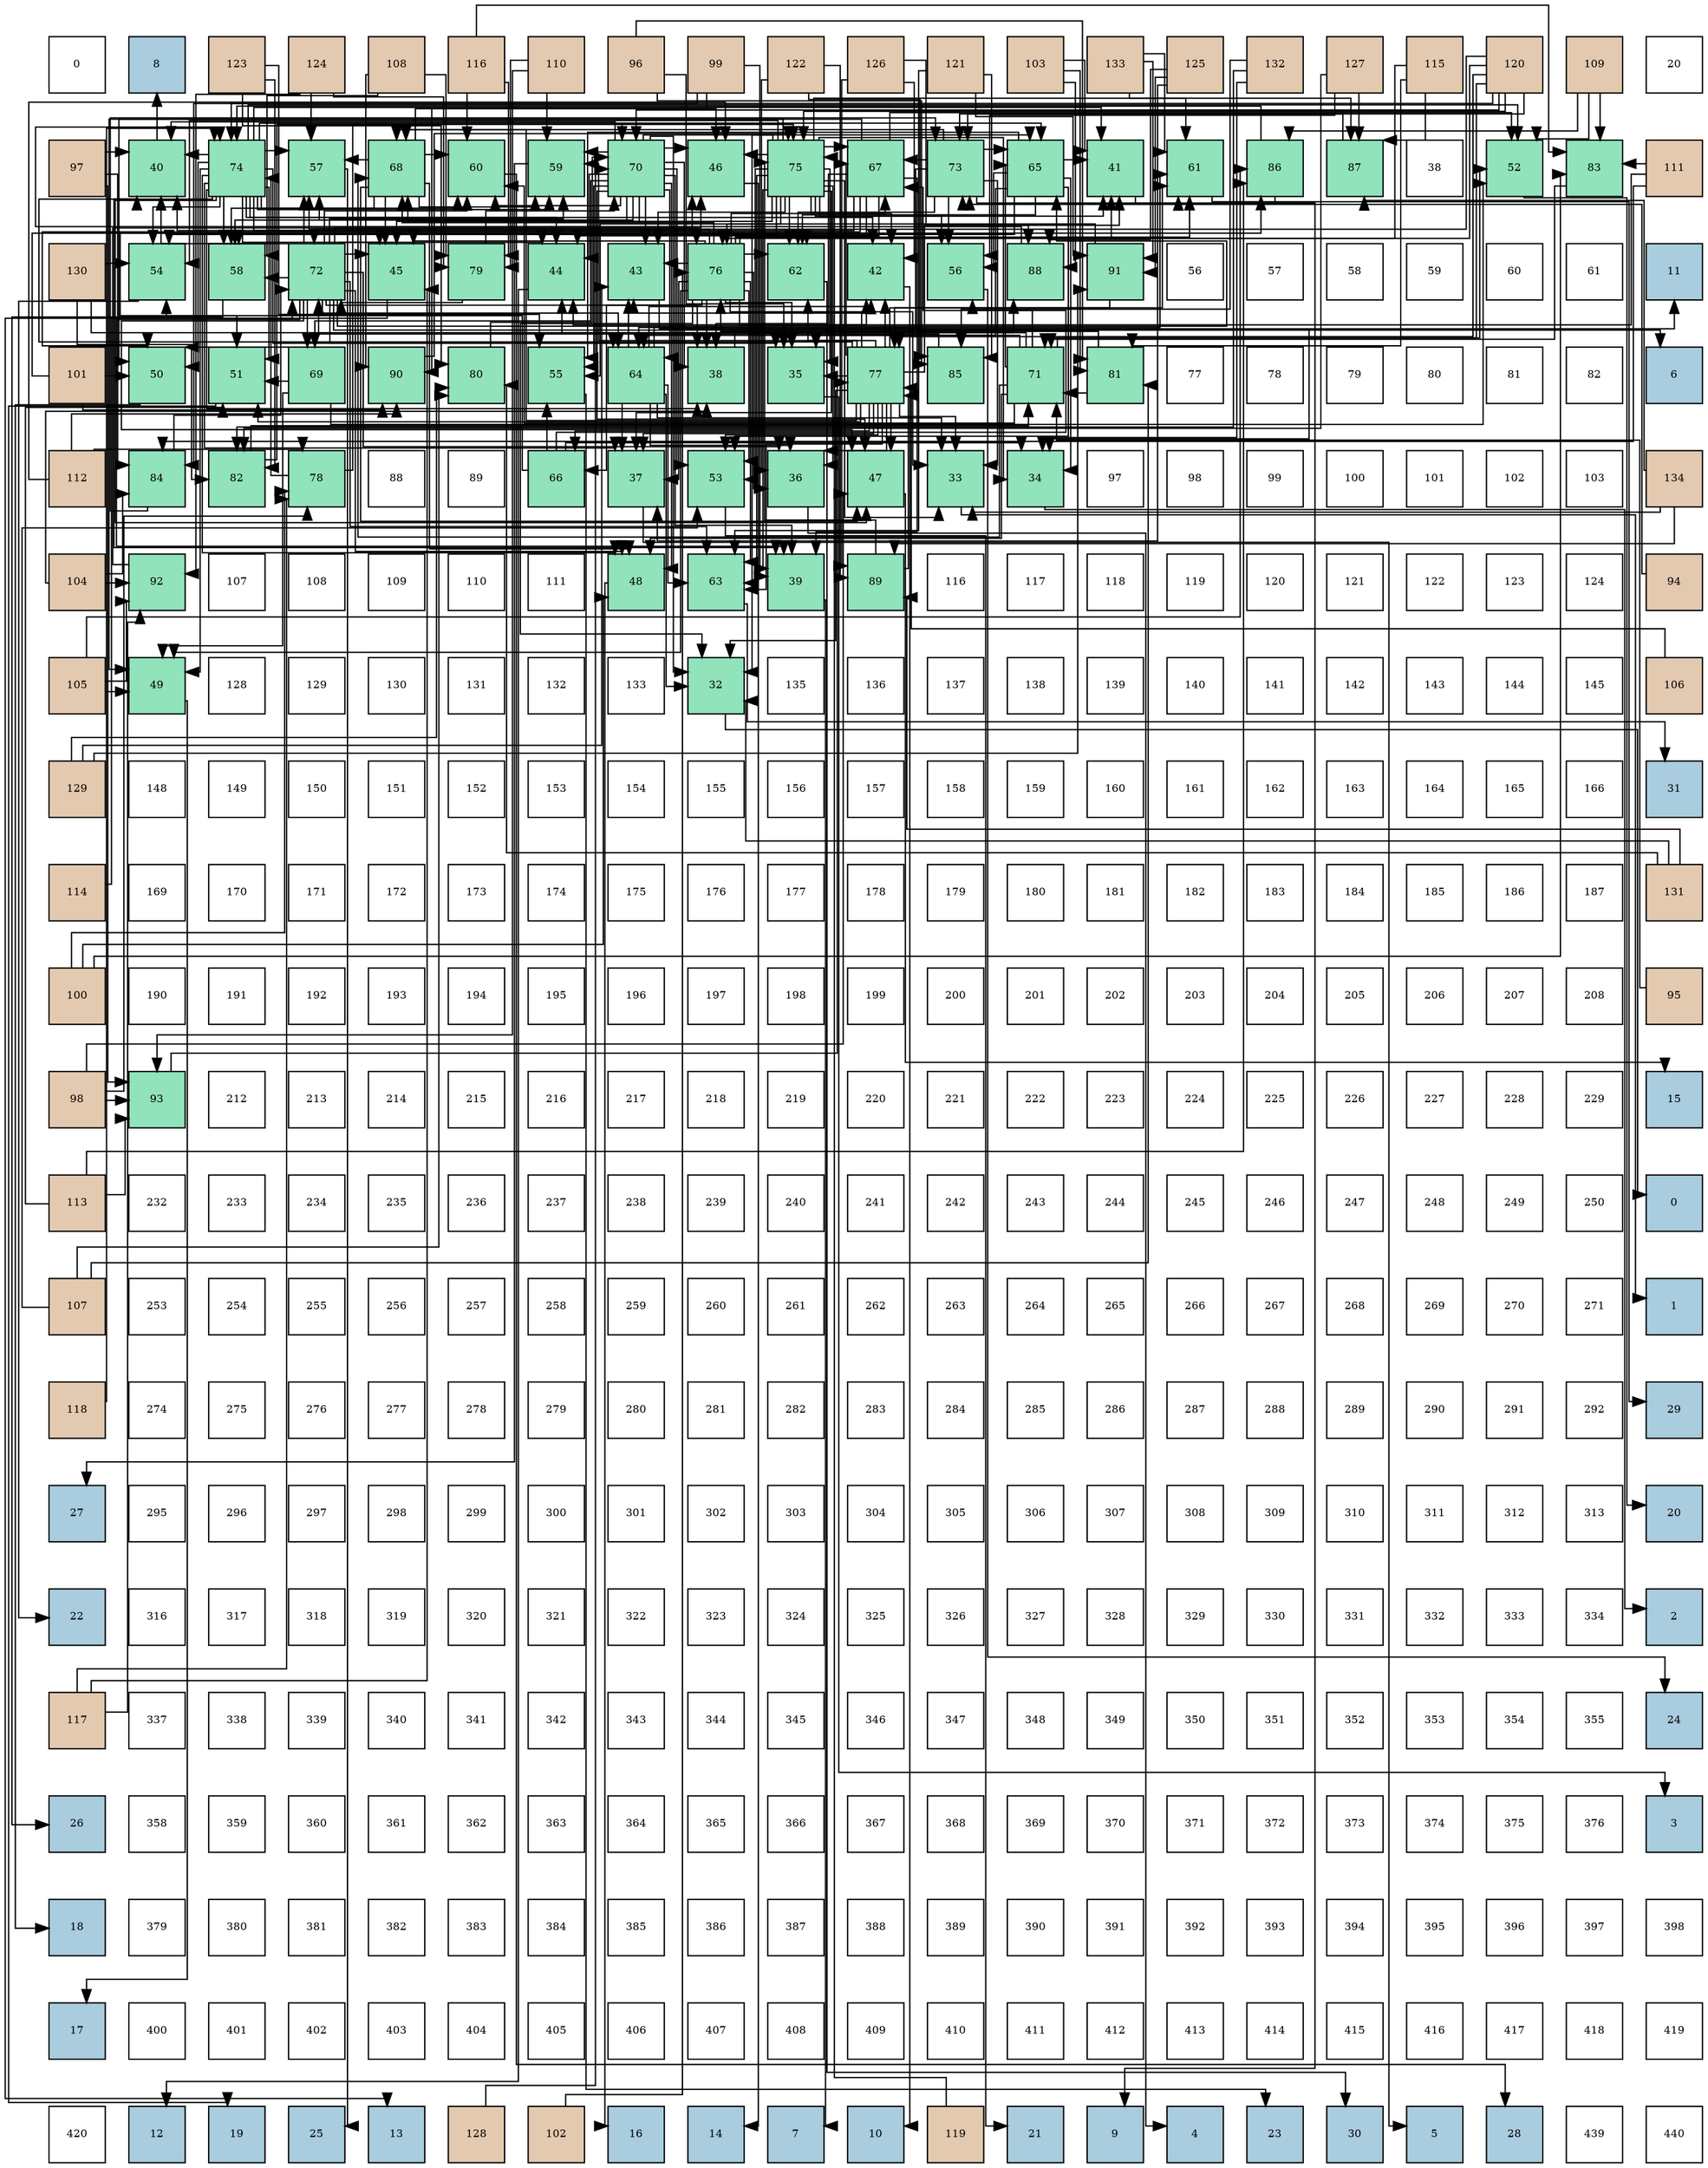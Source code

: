 digraph layout{
 rankdir=TB;
 splines=ortho;
 node [style=filled shape=square fixedsize=true width=0.6];
0[label="0", fontsize=8, fillcolor="#ffffff"];
1[label="8", fontsize=8, fillcolor="#a9ccde"];
2[label="123", fontsize=8, fillcolor="#e3c9af"];
3[label="124", fontsize=8, fillcolor="#e3c9af"];
4[label="108", fontsize=8, fillcolor="#e3c9af"];
5[label="116", fontsize=8, fillcolor="#e3c9af"];
6[label="110", fontsize=8, fillcolor="#e3c9af"];
7[label="96", fontsize=8, fillcolor="#e3c9af"];
8[label="99", fontsize=8, fillcolor="#e3c9af"];
9[label="122", fontsize=8, fillcolor="#e3c9af"];
10[label="126", fontsize=8, fillcolor="#e3c9af"];
11[label="121", fontsize=8, fillcolor="#e3c9af"];
12[label="103", fontsize=8, fillcolor="#e3c9af"];
13[label="133", fontsize=8, fillcolor="#e3c9af"];
14[label="125", fontsize=8, fillcolor="#e3c9af"];
15[label="132", fontsize=8, fillcolor="#e3c9af"];
16[label="127", fontsize=8, fillcolor="#e3c9af"];
17[label="115", fontsize=8, fillcolor="#e3c9af"];
18[label="120", fontsize=8, fillcolor="#e3c9af"];
19[label="109", fontsize=8, fillcolor="#e3c9af"];
20[label="20", fontsize=8, fillcolor="#ffffff"];
21[label="97", fontsize=8, fillcolor="#e3c9af"];
22[label="40", fontsize=8, fillcolor="#91e3bb"];
23[label="74", fontsize=8, fillcolor="#91e3bb"];
24[label="57", fontsize=8, fillcolor="#91e3bb"];
25[label="68", fontsize=8, fillcolor="#91e3bb"];
26[label="60", fontsize=8, fillcolor="#91e3bb"];
27[label="59", fontsize=8, fillcolor="#91e3bb"];
28[label="70", fontsize=8, fillcolor="#91e3bb"];
29[label="46", fontsize=8, fillcolor="#91e3bb"];
30[label="75", fontsize=8, fillcolor="#91e3bb"];
31[label="67", fontsize=8, fillcolor="#91e3bb"];
32[label="73", fontsize=8, fillcolor="#91e3bb"];
33[label="65", fontsize=8, fillcolor="#91e3bb"];
34[label="41", fontsize=8, fillcolor="#91e3bb"];
35[label="61", fontsize=8, fillcolor="#91e3bb"];
36[label="86", fontsize=8, fillcolor="#91e3bb"];
37[label="87", fontsize=8, fillcolor="#91e3bb"];
38[label="38", fontsize=8, fillcolor="#ffffff"];
39[label="52", fontsize=8, fillcolor="#91e3bb"];
40[label="83", fontsize=8, fillcolor="#91e3bb"];
41[label="111", fontsize=8, fillcolor="#e3c9af"];
42[label="130", fontsize=8, fillcolor="#e3c9af"];
43[label="54", fontsize=8, fillcolor="#91e3bb"];
44[label="58", fontsize=8, fillcolor="#91e3bb"];
45[label="72", fontsize=8, fillcolor="#91e3bb"];
46[label="45", fontsize=8, fillcolor="#91e3bb"];
47[label="79", fontsize=8, fillcolor="#91e3bb"];
48[label="44", fontsize=8, fillcolor="#91e3bb"];
49[label="43", fontsize=8, fillcolor="#91e3bb"];
50[label="76", fontsize=8, fillcolor="#91e3bb"];
51[label="62", fontsize=8, fillcolor="#91e3bb"];
52[label="42", fontsize=8, fillcolor="#91e3bb"];
53[label="56", fontsize=8, fillcolor="#91e3bb"];
54[label="88", fontsize=8, fillcolor="#91e3bb"];
55[label="91", fontsize=8, fillcolor="#91e3bb"];
56[label="56", fontsize=8, fillcolor="#ffffff"];
57[label="57", fontsize=8, fillcolor="#ffffff"];
58[label="58", fontsize=8, fillcolor="#ffffff"];
59[label="59", fontsize=8, fillcolor="#ffffff"];
60[label="60", fontsize=8, fillcolor="#ffffff"];
61[label="61", fontsize=8, fillcolor="#ffffff"];
62[label="11", fontsize=8, fillcolor="#a9ccde"];
63[label="101", fontsize=8, fillcolor="#e3c9af"];
64[label="50", fontsize=8, fillcolor="#91e3bb"];
65[label="51", fontsize=8, fillcolor="#91e3bb"];
66[label="69", fontsize=8, fillcolor="#91e3bb"];
67[label="90", fontsize=8, fillcolor="#91e3bb"];
68[label="80", fontsize=8, fillcolor="#91e3bb"];
69[label="55", fontsize=8, fillcolor="#91e3bb"];
70[label="64", fontsize=8, fillcolor="#91e3bb"];
71[label="38", fontsize=8, fillcolor="#91e3bb"];
72[label="35", fontsize=8, fillcolor="#91e3bb"];
73[label="77", fontsize=8, fillcolor="#91e3bb"];
74[label="85", fontsize=8, fillcolor="#91e3bb"];
75[label="71", fontsize=8, fillcolor="#91e3bb"];
76[label="81", fontsize=8, fillcolor="#91e3bb"];
77[label="77", fontsize=8, fillcolor="#ffffff"];
78[label="78", fontsize=8, fillcolor="#ffffff"];
79[label="79", fontsize=8, fillcolor="#ffffff"];
80[label="80", fontsize=8, fillcolor="#ffffff"];
81[label="81", fontsize=8, fillcolor="#ffffff"];
82[label="82", fontsize=8, fillcolor="#ffffff"];
83[label="6", fontsize=8, fillcolor="#a9ccde"];
84[label="112", fontsize=8, fillcolor="#e3c9af"];
85[label="84", fontsize=8, fillcolor="#91e3bb"];
86[label="82", fontsize=8, fillcolor="#91e3bb"];
87[label="78", fontsize=8, fillcolor="#91e3bb"];
88[label="88", fontsize=8, fillcolor="#ffffff"];
89[label="89", fontsize=8, fillcolor="#ffffff"];
90[label="66", fontsize=8, fillcolor="#91e3bb"];
91[label="37", fontsize=8, fillcolor="#91e3bb"];
92[label="53", fontsize=8, fillcolor="#91e3bb"];
93[label="36", fontsize=8, fillcolor="#91e3bb"];
94[label="47", fontsize=8, fillcolor="#91e3bb"];
95[label="33", fontsize=8, fillcolor="#91e3bb"];
96[label="34", fontsize=8, fillcolor="#91e3bb"];
97[label="97", fontsize=8, fillcolor="#ffffff"];
98[label="98", fontsize=8, fillcolor="#ffffff"];
99[label="99", fontsize=8, fillcolor="#ffffff"];
100[label="100", fontsize=8, fillcolor="#ffffff"];
101[label="101", fontsize=8, fillcolor="#ffffff"];
102[label="102", fontsize=8, fillcolor="#ffffff"];
103[label="103", fontsize=8, fillcolor="#ffffff"];
104[label="134", fontsize=8, fillcolor="#e3c9af"];
105[label="104", fontsize=8, fillcolor="#e3c9af"];
106[label="92", fontsize=8, fillcolor="#91e3bb"];
107[label="107", fontsize=8, fillcolor="#ffffff"];
108[label="108", fontsize=8, fillcolor="#ffffff"];
109[label="109", fontsize=8, fillcolor="#ffffff"];
110[label="110", fontsize=8, fillcolor="#ffffff"];
111[label="111", fontsize=8, fillcolor="#ffffff"];
112[label="48", fontsize=8, fillcolor="#91e3bb"];
113[label="63", fontsize=8, fillcolor="#91e3bb"];
114[label="39", fontsize=8, fillcolor="#91e3bb"];
115[label="89", fontsize=8, fillcolor="#91e3bb"];
116[label="116", fontsize=8, fillcolor="#ffffff"];
117[label="117", fontsize=8, fillcolor="#ffffff"];
118[label="118", fontsize=8, fillcolor="#ffffff"];
119[label="119", fontsize=8, fillcolor="#ffffff"];
120[label="120", fontsize=8, fillcolor="#ffffff"];
121[label="121", fontsize=8, fillcolor="#ffffff"];
122[label="122", fontsize=8, fillcolor="#ffffff"];
123[label="123", fontsize=8, fillcolor="#ffffff"];
124[label="124", fontsize=8, fillcolor="#ffffff"];
125[label="94", fontsize=8, fillcolor="#e3c9af"];
126[label="105", fontsize=8, fillcolor="#e3c9af"];
127[label="49", fontsize=8, fillcolor="#91e3bb"];
128[label="128", fontsize=8, fillcolor="#ffffff"];
129[label="129", fontsize=8, fillcolor="#ffffff"];
130[label="130", fontsize=8, fillcolor="#ffffff"];
131[label="131", fontsize=8, fillcolor="#ffffff"];
132[label="132", fontsize=8, fillcolor="#ffffff"];
133[label="133", fontsize=8, fillcolor="#ffffff"];
134[label="32", fontsize=8, fillcolor="#91e3bb"];
135[label="135", fontsize=8, fillcolor="#ffffff"];
136[label="136", fontsize=8, fillcolor="#ffffff"];
137[label="137", fontsize=8, fillcolor="#ffffff"];
138[label="138", fontsize=8, fillcolor="#ffffff"];
139[label="139", fontsize=8, fillcolor="#ffffff"];
140[label="140", fontsize=8, fillcolor="#ffffff"];
141[label="141", fontsize=8, fillcolor="#ffffff"];
142[label="142", fontsize=8, fillcolor="#ffffff"];
143[label="143", fontsize=8, fillcolor="#ffffff"];
144[label="144", fontsize=8, fillcolor="#ffffff"];
145[label="145", fontsize=8, fillcolor="#ffffff"];
146[label="106", fontsize=8, fillcolor="#e3c9af"];
147[label="129", fontsize=8, fillcolor="#e3c9af"];
148[label="148", fontsize=8, fillcolor="#ffffff"];
149[label="149", fontsize=8, fillcolor="#ffffff"];
150[label="150", fontsize=8, fillcolor="#ffffff"];
151[label="151", fontsize=8, fillcolor="#ffffff"];
152[label="152", fontsize=8, fillcolor="#ffffff"];
153[label="153", fontsize=8, fillcolor="#ffffff"];
154[label="154", fontsize=8, fillcolor="#ffffff"];
155[label="155", fontsize=8, fillcolor="#ffffff"];
156[label="156", fontsize=8, fillcolor="#ffffff"];
157[label="157", fontsize=8, fillcolor="#ffffff"];
158[label="158", fontsize=8, fillcolor="#ffffff"];
159[label="159", fontsize=8, fillcolor="#ffffff"];
160[label="160", fontsize=8, fillcolor="#ffffff"];
161[label="161", fontsize=8, fillcolor="#ffffff"];
162[label="162", fontsize=8, fillcolor="#ffffff"];
163[label="163", fontsize=8, fillcolor="#ffffff"];
164[label="164", fontsize=8, fillcolor="#ffffff"];
165[label="165", fontsize=8, fillcolor="#ffffff"];
166[label="166", fontsize=8, fillcolor="#ffffff"];
167[label="31", fontsize=8, fillcolor="#a9ccde"];
168[label="114", fontsize=8, fillcolor="#e3c9af"];
169[label="169", fontsize=8, fillcolor="#ffffff"];
170[label="170", fontsize=8, fillcolor="#ffffff"];
171[label="171", fontsize=8, fillcolor="#ffffff"];
172[label="172", fontsize=8, fillcolor="#ffffff"];
173[label="173", fontsize=8, fillcolor="#ffffff"];
174[label="174", fontsize=8, fillcolor="#ffffff"];
175[label="175", fontsize=8, fillcolor="#ffffff"];
176[label="176", fontsize=8, fillcolor="#ffffff"];
177[label="177", fontsize=8, fillcolor="#ffffff"];
178[label="178", fontsize=8, fillcolor="#ffffff"];
179[label="179", fontsize=8, fillcolor="#ffffff"];
180[label="180", fontsize=8, fillcolor="#ffffff"];
181[label="181", fontsize=8, fillcolor="#ffffff"];
182[label="182", fontsize=8, fillcolor="#ffffff"];
183[label="183", fontsize=8, fillcolor="#ffffff"];
184[label="184", fontsize=8, fillcolor="#ffffff"];
185[label="185", fontsize=8, fillcolor="#ffffff"];
186[label="186", fontsize=8, fillcolor="#ffffff"];
187[label="187", fontsize=8, fillcolor="#ffffff"];
188[label="131", fontsize=8, fillcolor="#e3c9af"];
189[label="100", fontsize=8, fillcolor="#e3c9af"];
190[label="190", fontsize=8, fillcolor="#ffffff"];
191[label="191", fontsize=8, fillcolor="#ffffff"];
192[label="192", fontsize=8, fillcolor="#ffffff"];
193[label="193", fontsize=8, fillcolor="#ffffff"];
194[label="194", fontsize=8, fillcolor="#ffffff"];
195[label="195", fontsize=8, fillcolor="#ffffff"];
196[label="196", fontsize=8, fillcolor="#ffffff"];
197[label="197", fontsize=8, fillcolor="#ffffff"];
198[label="198", fontsize=8, fillcolor="#ffffff"];
199[label="199", fontsize=8, fillcolor="#ffffff"];
200[label="200", fontsize=8, fillcolor="#ffffff"];
201[label="201", fontsize=8, fillcolor="#ffffff"];
202[label="202", fontsize=8, fillcolor="#ffffff"];
203[label="203", fontsize=8, fillcolor="#ffffff"];
204[label="204", fontsize=8, fillcolor="#ffffff"];
205[label="205", fontsize=8, fillcolor="#ffffff"];
206[label="206", fontsize=8, fillcolor="#ffffff"];
207[label="207", fontsize=8, fillcolor="#ffffff"];
208[label="208", fontsize=8, fillcolor="#ffffff"];
209[label="95", fontsize=8, fillcolor="#e3c9af"];
210[label="98", fontsize=8, fillcolor="#e3c9af"];
211[label="93", fontsize=8, fillcolor="#91e3bb"];
212[label="212", fontsize=8, fillcolor="#ffffff"];
213[label="213", fontsize=8, fillcolor="#ffffff"];
214[label="214", fontsize=8, fillcolor="#ffffff"];
215[label="215", fontsize=8, fillcolor="#ffffff"];
216[label="216", fontsize=8, fillcolor="#ffffff"];
217[label="217", fontsize=8, fillcolor="#ffffff"];
218[label="218", fontsize=8, fillcolor="#ffffff"];
219[label="219", fontsize=8, fillcolor="#ffffff"];
220[label="220", fontsize=8, fillcolor="#ffffff"];
221[label="221", fontsize=8, fillcolor="#ffffff"];
222[label="222", fontsize=8, fillcolor="#ffffff"];
223[label="223", fontsize=8, fillcolor="#ffffff"];
224[label="224", fontsize=8, fillcolor="#ffffff"];
225[label="225", fontsize=8, fillcolor="#ffffff"];
226[label="226", fontsize=8, fillcolor="#ffffff"];
227[label="227", fontsize=8, fillcolor="#ffffff"];
228[label="228", fontsize=8, fillcolor="#ffffff"];
229[label="229", fontsize=8, fillcolor="#ffffff"];
230[label="15", fontsize=8, fillcolor="#a9ccde"];
231[label="113", fontsize=8, fillcolor="#e3c9af"];
232[label="232", fontsize=8, fillcolor="#ffffff"];
233[label="233", fontsize=8, fillcolor="#ffffff"];
234[label="234", fontsize=8, fillcolor="#ffffff"];
235[label="235", fontsize=8, fillcolor="#ffffff"];
236[label="236", fontsize=8, fillcolor="#ffffff"];
237[label="237", fontsize=8, fillcolor="#ffffff"];
238[label="238", fontsize=8, fillcolor="#ffffff"];
239[label="239", fontsize=8, fillcolor="#ffffff"];
240[label="240", fontsize=8, fillcolor="#ffffff"];
241[label="241", fontsize=8, fillcolor="#ffffff"];
242[label="242", fontsize=8, fillcolor="#ffffff"];
243[label="243", fontsize=8, fillcolor="#ffffff"];
244[label="244", fontsize=8, fillcolor="#ffffff"];
245[label="245", fontsize=8, fillcolor="#ffffff"];
246[label="246", fontsize=8, fillcolor="#ffffff"];
247[label="247", fontsize=8, fillcolor="#ffffff"];
248[label="248", fontsize=8, fillcolor="#ffffff"];
249[label="249", fontsize=8, fillcolor="#ffffff"];
250[label="250", fontsize=8, fillcolor="#ffffff"];
251[label="0", fontsize=8, fillcolor="#a9ccde"];
252[label="107", fontsize=8, fillcolor="#e3c9af"];
253[label="253", fontsize=8, fillcolor="#ffffff"];
254[label="254", fontsize=8, fillcolor="#ffffff"];
255[label="255", fontsize=8, fillcolor="#ffffff"];
256[label="256", fontsize=8, fillcolor="#ffffff"];
257[label="257", fontsize=8, fillcolor="#ffffff"];
258[label="258", fontsize=8, fillcolor="#ffffff"];
259[label="259", fontsize=8, fillcolor="#ffffff"];
260[label="260", fontsize=8, fillcolor="#ffffff"];
261[label="261", fontsize=8, fillcolor="#ffffff"];
262[label="262", fontsize=8, fillcolor="#ffffff"];
263[label="263", fontsize=8, fillcolor="#ffffff"];
264[label="264", fontsize=8, fillcolor="#ffffff"];
265[label="265", fontsize=8, fillcolor="#ffffff"];
266[label="266", fontsize=8, fillcolor="#ffffff"];
267[label="267", fontsize=8, fillcolor="#ffffff"];
268[label="268", fontsize=8, fillcolor="#ffffff"];
269[label="269", fontsize=8, fillcolor="#ffffff"];
270[label="270", fontsize=8, fillcolor="#ffffff"];
271[label="271", fontsize=8, fillcolor="#ffffff"];
272[label="1", fontsize=8, fillcolor="#a9ccde"];
273[label="118", fontsize=8, fillcolor="#e3c9af"];
274[label="274", fontsize=8, fillcolor="#ffffff"];
275[label="275", fontsize=8, fillcolor="#ffffff"];
276[label="276", fontsize=8, fillcolor="#ffffff"];
277[label="277", fontsize=8, fillcolor="#ffffff"];
278[label="278", fontsize=8, fillcolor="#ffffff"];
279[label="279", fontsize=8, fillcolor="#ffffff"];
280[label="280", fontsize=8, fillcolor="#ffffff"];
281[label="281", fontsize=8, fillcolor="#ffffff"];
282[label="282", fontsize=8, fillcolor="#ffffff"];
283[label="283", fontsize=8, fillcolor="#ffffff"];
284[label="284", fontsize=8, fillcolor="#ffffff"];
285[label="285", fontsize=8, fillcolor="#ffffff"];
286[label="286", fontsize=8, fillcolor="#ffffff"];
287[label="287", fontsize=8, fillcolor="#ffffff"];
288[label="288", fontsize=8, fillcolor="#ffffff"];
289[label="289", fontsize=8, fillcolor="#ffffff"];
290[label="290", fontsize=8, fillcolor="#ffffff"];
291[label="291", fontsize=8, fillcolor="#ffffff"];
292[label="292", fontsize=8, fillcolor="#ffffff"];
293[label="29", fontsize=8, fillcolor="#a9ccde"];
294[label="27", fontsize=8, fillcolor="#a9ccde"];
295[label="295", fontsize=8, fillcolor="#ffffff"];
296[label="296", fontsize=8, fillcolor="#ffffff"];
297[label="297", fontsize=8, fillcolor="#ffffff"];
298[label="298", fontsize=8, fillcolor="#ffffff"];
299[label="299", fontsize=8, fillcolor="#ffffff"];
300[label="300", fontsize=8, fillcolor="#ffffff"];
301[label="301", fontsize=8, fillcolor="#ffffff"];
302[label="302", fontsize=8, fillcolor="#ffffff"];
303[label="303", fontsize=8, fillcolor="#ffffff"];
304[label="304", fontsize=8, fillcolor="#ffffff"];
305[label="305", fontsize=8, fillcolor="#ffffff"];
306[label="306", fontsize=8, fillcolor="#ffffff"];
307[label="307", fontsize=8, fillcolor="#ffffff"];
308[label="308", fontsize=8, fillcolor="#ffffff"];
309[label="309", fontsize=8, fillcolor="#ffffff"];
310[label="310", fontsize=8, fillcolor="#ffffff"];
311[label="311", fontsize=8, fillcolor="#ffffff"];
312[label="312", fontsize=8, fillcolor="#ffffff"];
313[label="313", fontsize=8, fillcolor="#ffffff"];
314[label="20", fontsize=8, fillcolor="#a9ccde"];
315[label="22", fontsize=8, fillcolor="#a9ccde"];
316[label="316", fontsize=8, fillcolor="#ffffff"];
317[label="317", fontsize=8, fillcolor="#ffffff"];
318[label="318", fontsize=8, fillcolor="#ffffff"];
319[label="319", fontsize=8, fillcolor="#ffffff"];
320[label="320", fontsize=8, fillcolor="#ffffff"];
321[label="321", fontsize=8, fillcolor="#ffffff"];
322[label="322", fontsize=8, fillcolor="#ffffff"];
323[label="323", fontsize=8, fillcolor="#ffffff"];
324[label="324", fontsize=8, fillcolor="#ffffff"];
325[label="325", fontsize=8, fillcolor="#ffffff"];
326[label="326", fontsize=8, fillcolor="#ffffff"];
327[label="327", fontsize=8, fillcolor="#ffffff"];
328[label="328", fontsize=8, fillcolor="#ffffff"];
329[label="329", fontsize=8, fillcolor="#ffffff"];
330[label="330", fontsize=8, fillcolor="#ffffff"];
331[label="331", fontsize=8, fillcolor="#ffffff"];
332[label="332", fontsize=8, fillcolor="#ffffff"];
333[label="333", fontsize=8, fillcolor="#ffffff"];
334[label="334", fontsize=8, fillcolor="#ffffff"];
335[label="2", fontsize=8, fillcolor="#a9ccde"];
336[label="117", fontsize=8, fillcolor="#e3c9af"];
337[label="337", fontsize=8, fillcolor="#ffffff"];
338[label="338", fontsize=8, fillcolor="#ffffff"];
339[label="339", fontsize=8, fillcolor="#ffffff"];
340[label="340", fontsize=8, fillcolor="#ffffff"];
341[label="341", fontsize=8, fillcolor="#ffffff"];
342[label="342", fontsize=8, fillcolor="#ffffff"];
343[label="343", fontsize=8, fillcolor="#ffffff"];
344[label="344", fontsize=8, fillcolor="#ffffff"];
345[label="345", fontsize=8, fillcolor="#ffffff"];
346[label="346", fontsize=8, fillcolor="#ffffff"];
347[label="347", fontsize=8, fillcolor="#ffffff"];
348[label="348", fontsize=8, fillcolor="#ffffff"];
349[label="349", fontsize=8, fillcolor="#ffffff"];
350[label="350", fontsize=8, fillcolor="#ffffff"];
351[label="351", fontsize=8, fillcolor="#ffffff"];
352[label="352", fontsize=8, fillcolor="#ffffff"];
353[label="353", fontsize=8, fillcolor="#ffffff"];
354[label="354", fontsize=8, fillcolor="#ffffff"];
355[label="355", fontsize=8, fillcolor="#ffffff"];
356[label="24", fontsize=8, fillcolor="#a9ccde"];
357[label="26", fontsize=8, fillcolor="#a9ccde"];
358[label="358", fontsize=8, fillcolor="#ffffff"];
359[label="359", fontsize=8, fillcolor="#ffffff"];
360[label="360", fontsize=8, fillcolor="#ffffff"];
361[label="361", fontsize=8, fillcolor="#ffffff"];
362[label="362", fontsize=8, fillcolor="#ffffff"];
363[label="363", fontsize=8, fillcolor="#ffffff"];
364[label="364", fontsize=8, fillcolor="#ffffff"];
365[label="365", fontsize=8, fillcolor="#ffffff"];
366[label="366", fontsize=8, fillcolor="#ffffff"];
367[label="367", fontsize=8, fillcolor="#ffffff"];
368[label="368", fontsize=8, fillcolor="#ffffff"];
369[label="369", fontsize=8, fillcolor="#ffffff"];
370[label="370", fontsize=8, fillcolor="#ffffff"];
371[label="371", fontsize=8, fillcolor="#ffffff"];
372[label="372", fontsize=8, fillcolor="#ffffff"];
373[label="373", fontsize=8, fillcolor="#ffffff"];
374[label="374", fontsize=8, fillcolor="#ffffff"];
375[label="375", fontsize=8, fillcolor="#ffffff"];
376[label="376", fontsize=8, fillcolor="#ffffff"];
377[label="3", fontsize=8, fillcolor="#a9ccde"];
378[label="18", fontsize=8, fillcolor="#a9ccde"];
379[label="379", fontsize=8, fillcolor="#ffffff"];
380[label="380", fontsize=8, fillcolor="#ffffff"];
381[label="381", fontsize=8, fillcolor="#ffffff"];
382[label="382", fontsize=8, fillcolor="#ffffff"];
383[label="383", fontsize=8, fillcolor="#ffffff"];
384[label="384", fontsize=8, fillcolor="#ffffff"];
385[label="385", fontsize=8, fillcolor="#ffffff"];
386[label="386", fontsize=8, fillcolor="#ffffff"];
387[label="387", fontsize=8, fillcolor="#ffffff"];
388[label="388", fontsize=8, fillcolor="#ffffff"];
389[label="389", fontsize=8, fillcolor="#ffffff"];
390[label="390", fontsize=8, fillcolor="#ffffff"];
391[label="391", fontsize=8, fillcolor="#ffffff"];
392[label="392", fontsize=8, fillcolor="#ffffff"];
393[label="393", fontsize=8, fillcolor="#ffffff"];
394[label="394", fontsize=8, fillcolor="#ffffff"];
395[label="395", fontsize=8, fillcolor="#ffffff"];
396[label="396", fontsize=8, fillcolor="#ffffff"];
397[label="397", fontsize=8, fillcolor="#ffffff"];
398[label="398", fontsize=8, fillcolor="#ffffff"];
399[label="17", fontsize=8, fillcolor="#a9ccde"];
400[label="400", fontsize=8, fillcolor="#ffffff"];
401[label="401", fontsize=8, fillcolor="#ffffff"];
402[label="402", fontsize=8, fillcolor="#ffffff"];
403[label="403", fontsize=8, fillcolor="#ffffff"];
404[label="404", fontsize=8, fillcolor="#ffffff"];
405[label="405", fontsize=8, fillcolor="#ffffff"];
406[label="406", fontsize=8, fillcolor="#ffffff"];
407[label="407", fontsize=8, fillcolor="#ffffff"];
408[label="408", fontsize=8, fillcolor="#ffffff"];
409[label="409", fontsize=8, fillcolor="#ffffff"];
410[label="410", fontsize=8, fillcolor="#ffffff"];
411[label="411", fontsize=8, fillcolor="#ffffff"];
412[label="412", fontsize=8, fillcolor="#ffffff"];
413[label="413", fontsize=8, fillcolor="#ffffff"];
414[label="414", fontsize=8, fillcolor="#ffffff"];
415[label="415", fontsize=8, fillcolor="#ffffff"];
416[label="416", fontsize=8, fillcolor="#ffffff"];
417[label="417", fontsize=8, fillcolor="#ffffff"];
418[label="418", fontsize=8, fillcolor="#ffffff"];
419[label="419", fontsize=8, fillcolor="#ffffff"];
420[label="420", fontsize=8, fillcolor="#ffffff"];
421[label="12", fontsize=8, fillcolor="#a9ccde"];
422[label="19", fontsize=8, fillcolor="#a9ccde"];
423[label="25", fontsize=8, fillcolor="#a9ccde"];
424[label="13", fontsize=8, fillcolor="#a9ccde"];
425[label="128", fontsize=8, fillcolor="#e3c9af"];
426[label="102", fontsize=8, fillcolor="#e3c9af"];
427[label="16", fontsize=8, fillcolor="#a9ccde"];
428[label="14", fontsize=8, fillcolor="#a9ccde"];
429[label="7", fontsize=8, fillcolor="#a9ccde"];
430[label="10", fontsize=8, fillcolor="#a9ccde"];
431[label="119", fontsize=8, fillcolor="#e3c9af"];
432[label="21", fontsize=8, fillcolor="#a9ccde"];
433[label="9", fontsize=8, fillcolor="#a9ccde"];
434[label="4", fontsize=8, fillcolor="#a9ccde"];
435[label="23", fontsize=8, fillcolor="#a9ccde"];
436[label="30", fontsize=8, fillcolor="#a9ccde"];
437[label="5", fontsize=8, fillcolor="#a9ccde"];
438[label="28", fontsize=8, fillcolor="#a9ccde"];
439[label="439", fontsize=8, fillcolor="#ffffff"];
440[label="440", fontsize=8, fillcolor="#ffffff"];
edge [constraint=false, style=vis];134 -> 251;
95 -> 272;
96 -> 335;
72 -> 377;
93 -> 434;
91 -> 437;
71 -> 83;
114 -> 429;
22 -> 1;
34 -> 433;
52 -> 430;
49 -> 62;
48 -> 421;
46 -> 424;
29 -> 428;
94 -> 230;
112 -> 427;
127 -> 399;
64 -> 378;
65 -> 422;
39 -> 314;
92 -> 432;
43 -> 315;
69 -> 435;
53 -> 356;
24 -> 423;
44 -> 357;
27 -> 294;
26 -> 438;
35 -> 293;
51 -> 436;
113 -> 167;
70 -> 134;
70 -> 95;
70 -> 93;
70 -> 91;
70 -> 52;
70 -> 49;
70 -> 35;
70 -> 113;
33 -> 96;
33 -> 72;
33 -> 34;
33 -> 92;
33 -> 43;
33 -> 69;
33 -> 53;
33 -> 51;
90 -> 96;
90 -> 43;
90 -> 69;
90 -> 53;
31 -> 71;
31 -> 114;
31 -> 22;
31 -> 48;
31 -> 127;
31 -> 64;
31 -> 65;
31 -> 39;
25 -> 46;
25 -> 29;
25 -> 94;
25 -> 112;
25 -> 24;
25 -> 44;
25 -> 27;
25 -> 26;
66 -> 127;
66 -> 64;
66 -> 65;
66 -> 39;
28 -> 134;
28 -> 71;
28 -> 114;
28 -> 22;
28 -> 49;
28 -> 48;
28 -> 46;
28 -> 29;
28 -> 94;
28 -> 112;
28 -> 92;
28 -> 69;
28 -> 24;
28 -> 44;
28 -> 27;
28 -> 26;
28 -> 70;
28 -> 33;
28 -> 66;
75 -> 48;
75 -> 112;
75 -> 39;
75 -> 26;
75 -> 70;
75 -> 33;
75 -> 31;
75 -> 25;
45 -> 96;
45 -> 72;
45 -> 93;
45 -> 71;
45 -> 114;
45 -> 22;
45 -> 48;
45 -> 46;
45 -> 29;
45 -> 94;
45 -> 112;
45 -> 24;
45 -> 44;
45 -> 27;
45 -> 26;
45 -> 113;
45 -> 70;
45 -> 33;
45 -> 66;
32 -> 95;
32 -> 53;
32 -> 35;
32 -> 51;
32 -> 70;
32 -> 33;
32 -> 31;
32 -> 25;
23 -> 91;
23 -> 71;
23 -> 114;
23 -> 22;
23 -> 34;
23 -> 52;
23 -> 48;
23 -> 46;
23 -> 29;
23 -> 94;
23 -> 112;
23 -> 127;
23 -> 64;
23 -> 65;
23 -> 39;
23 -> 43;
23 -> 24;
23 -> 44;
23 -> 27;
23 -> 26;
23 -> 70;
23 -> 33;
30 -> 134;
30 -> 95;
30 -> 96;
30 -> 72;
30 -> 93;
30 -> 91;
30 -> 114;
30 -> 34;
30 -> 52;
30 -> 49;
30 -> 29;
30 -> 64;
30 -> 92;
30 -> 43;
30 -> 69;
30 -> 53;
30 -> 44;
30 -> 35;
30 -> 51;
30 -> 113;
30 -> 31;
30 -> 25;
50 -> 134;
50 -> 95;
50 -> 72;
50 -> 93;
50 -> 91;
50 -> 71;
50 -> 34;
50 -> 52;
50 -> 49;
50 -> 46;
50 -> 127;
50 -> 92;
50 -> 24;
50 -> 35;
50 -> 51;
50 -> 113;
50 -> 90;
50 -> 31;
50 -> 25;
73 -> 134;
73 -> 95;
73 -> 72;
73 -> 93;
73 -> 91;
73 -> 22;
73 -> 34;
73 -> 52;
73 -> 49;
73 -> 94;
73 -> 65;
73 -> 92;
73 -> 27;
73 -> 35;
73 -> 51;
73 -> 113;
73 -> 90;
73 -> 31;
73 -> 25;
87 -> 28;
87 -> 23;
47 -> 28;
47 -> 45;
68 -> 28;
76 -> 75;
76 -> 50;
86 -> 75;
86 -> 30;
40 -> 75;
85 -> 45;
85 -> 32;
74 -> 45;
36 -> 32;
36 -> 23;
37 -> 32;
54 -> 23;
115 -> 30;
115 -> 73;
67 -> 30;
55 -> 50;
55 -> 73;
106 -> 50;
211 -> 73;
125 -> 32;
209 -> 75;
7 -> 72;
7 -> 76;
7 -> 74;
21 -> 22;
21 -> 85;
21 -> 211;
210 -> 94;
210 -> 87;
210 -> 211;
8 -> 114;
8 -> 85;
8 -> 67;
189 -> 112;
189 -> 87;
189 -> 40;
63 -> 64;
63 -> 36;
63 -> 67;
426 -> 50;
12 -> 34;
12 -> 76;
12 -> 54;
105 -> 71;
105 -> 85;
105 -> 106;
126 -> 127;
126 -> 36;
126 -> 106;
146 -> 73;
252 -> 92;
252 -> 68;
252 -> 76;
4 -> 44;
4 -> 47;
4 -> 67;
19 -> 39;
19 -> 40;
19 -> 36;
6 -> 27;
6 -> 47;
6 -> 211;
41 -> 48;
41 -> 40;
41 -> 85;
84 -> 29;
84 -> 87;
84 -> 67;
231 -> 65;
231 -> 36;
231 -> 211;
168 -> 45;
17 -> 51;
17 -> 76;
17 -> 37;
5 -> 26;
5 -> 47;
5 -> 40;
336 -> 46;
336 -> 87;
336 -> 106;
273 -> 23;
431 -> 30;
18 -> 28;
18 -> 75;
18 -> 45;
18 -> 32;
18 -> 23;
18 -> 30;
18 -> 50;
18 -> 73;
11 -> 113;
11 -> 74;
11 -> 55;
9 -> 93;
9 -> 74;
9 -> 115;
2 -> 69;
2 -> 68;
2 -> 86;
3 -> 24;
3 -> 47;
3 -> 106;
14 -> 91;
14 -> 54;
14 -> 55;
10 -> 52;
10 -> 54;
10 -> 115;
16 -> 53;
16 -> 86;
16 -> 37;
425 -> 28;
147 -> 49;
147 -> 68;
147 -> 55;
42 -> 43;
42 -> 86;
42 -> 54;
188 -> 134;
188 -> 68;
188 -> 115;
15 -> 96;
15 -> 86;
15 -> 74;
13 -> 35;
13 -> 37;
13 -> 55;
104 -> 95;
104 -> 37;
104 -> 115;
edge [constraint=true, style=invis];
0 -> 21 -> 42 -> 63 -> 84 -> 105 -> 126 -> 147 -> 168 -> 189 -> 210 -> 231 -> 252 -> 273 -> 294 -> 315 -> 336 -> 357 -> 378 -> 399 -> 420;
1 -> 22 -> 43 -> 64 -> 85 -> 106 -> 127 -> 148 -> 169 -> 190 -> 211 -> 232 -> 253 -> 274 -> 295 -> 316 -> 337 -> 358 -> 379 -> 400 -> 421;
2 -> 23 -> 44 -> 65 -> 86 -> 107 -> 128 -> 149 -> 170 -> 191 -> 212 -> 233 -> 254 -> 275 -> 296 -> 317 -> 338 -> 359 -> 380 -> 401 -> 422;
3 -> 24 -> 45 -> 66 -> 87 -> 108 -> 129 -> 150 -> 171 -> 192 -> 213 -> 234 -> 255 -> 276 -> 297 -> 318 -> 339 -> 360 -> 381 -> 402 -> 423;
4 -> 25 -> 46 -> 67 -> 88 -> 109 -> 130 -> 151 -> 172 -> 193 -> 214 -> 235 -> 256 -> 277 -> 298 -> 319 -> 340 -> 361 -> 382 -> 403 -> 424;
5 -> 26 -> 47 -> 68 -> 89 -> 110 -> 131 -> 152 -> 173 -> 194 -> 215 -> 236 -> 257 -> 278 -> 299 -> 320 -> 341 -> 362 -> 383 -> 404 -> 425;
6 -> 27 -> 48 -> 69 -> 90 -> 111 -> 132 -> 153 -> 174 -> 195 -> 216 -> 237 -> 258 -> 279 -> 300 -> 321 -> 342 -> 363 -> 384 -> 405 -> 426;
7 -> 28 -> 49 -> 70 -> 91 -> 112 -> 133 -> 154 -> 175 -> 196 -> 217 -> 238 -> 259 -> 280 -> 301 -> 322 -> 343 -> 364 -> 385 -> 406 -> 427;
8 -> 29 -> 50 -> 71 -> 92 -> 113 -> 134 -> 155 -> 176 -> 197 -> 218 -> 239 -> 260 -> 281 -> 302 -> 323 -> 344 -> 365 -> 386 -> 407 -> 428;
9 -> 30 -> 51 -> 72 -> 93 -> 114 -> 135 -> 156 -> 177 -> 198 -> 219 -> 240 -> 261 -> 282 -> 303 -> 324 -> 345 -> 366 -> 387 -> 408 -> 429;
10 -> 31 -> 52 -> 73 -> 94 -> 115 -> 136 -> 157 -> 178 -> 199 -> 220 -> 241 -> 262 -> 283 -> 304 -> 325 -> 346 -> 367 -> 388 -> 409 -> 430;
11 -> 32 -> 53 -> 74 -> 95 -> 116 -> 137 -> 158 -> 179 -> 200 -> 221 -> 242 -> 263 -> 284 -> 305 -> 326 -> 347 -> 368 -> 389 -> 410 -> 431;
12 -> 33 -> 54 -> 75 -> 96 -> 117 -> 138 -> 159 -> 180 -> 201 -> 222 -> 243 -> 264 -> 285 -> 306 -> 327 -> 348 -> 369 -> 390 -> 411 -> 432;
13 -> 34 -> 55 -> 76 -> 97 -> 118 -> 139 -> 160 -> 181 -> 202 -> 223 -> 244 -> 265 -> 286 -> 307 -> 328 -> 349 -> 370 -> 391 -> 412 -> 433;
14 -> 35 -> 56 -> 77 -> 98 -> 119 -> 140 -> 161 -> 182 -> 203 -> 224 -> 245 -> 266 -> 287 -> 308 -> 329 -> 350 -> 371 -> 392 -> 413 -> 434;
15 -> 36 -> 57 -> 78 -> 99 -> 120 -> 141 -> 162 -> 183 -> 204 -> 225 -> 246 -> 267 -> 288 -> 309 -> 330 -> 351 -> 372 -> 393 -> 414 -> 435;
16 -> 37 -> 58 -> 79 -> 100 -> 121 -> 142 -> 163 -> 184 -> 205 -> 226 -> 247 -> 268 -> 289 -> 310 -> 331 -> 352 -> 373 -> 394 -> 415 -> 436;
17 -> 38 -> 59 -> 80 -> 101 -> 122 -> 143 -> 164 -> 185 -> 206 -> 227 -> 248 -> 269 -> 290 -> 311 -> 332 -> 353 -> 374 -> 395 -> 416 -> 437;
18 -> 39 -> 60 -> 81 -> 102 -> 123 -> 144 -> 165 -> 186 -> 207 -> 228 -> 249 -> 270 -> 291 -> 312 -> 333 -> 354 -> 375 -> 396 -> 417 -> 438;
19 -> 40 -> 61 -> 82 -> 103 -> 124 -> 145 -> 166 -> 187 -> 208 -> 229 -> 250 -> 271 -> 292 -> 313 -> 334 -> 355 -> 376 -> 397 -> 418 -> 439;
20 -> 41 -> 62 -> 83 -> 104 -> 125 -> 146 -> 167 -> 188 -> 209 -> 230 -> 251 -> 272 -> 293 -> 314 -> 335 -> 356 -> 377 -> 398 -> 419 -> 440;
rank = same {0 -> 1 -> 2 -> 3 -> 4 -> 5 -> 6 -> 7 -> 8 -> 9 -> 10 -> 11 -> 12 -> 13 -> 14 -> 15 -> 16 -> 17 -> 18 -> 19 -> 20};
rank = same {21 -> 22 -> 23 -> 24 -> 25 -> 26 -> 27 -> 28 -> 29 -> 30 -> 31 -> 32 -> 33 -> 34 -> 35 -> 36 -> 37 -> 38 -> 39 -> 40 -> 41};
rank = same {42 -> 43 -> 44 -> 45 -> 46 -> 47 -> 48 -> 49 -> 50 -> 51 -> 52 -> 53 -> 54 -> 55 -> 56 -> 57 -> 58 -> 59 -> 60 -> 61 -> 62};
rank = same {63 -> 64 -> 65 -> 66 -> 67 -> 68 -> 69 -> 70 -> 71 -> 72 -> 73 -> 74 -> 75 -> 76 -> 77 -> 78 -> 79 -> 80 -> 81 -> 82 -> 83};
rank = same {84 -> 85 -> 86 -> 87 -> 88 -> 89 -> 90 -> 91 -> 92 -> 93 -> 94 -> 95 -> 96 -> 97 -> 98 -> 99 -> 100 -> 101 -> 102 -> 103 -> 104};
rank = same {105 -> 106 -> 107 -> 108 -> 109 -> 110 -> 111 -> 112 -> 113 -> 114 -> 115 -> 116 -> 117 -> 118 -> 119 -> 120 -> 121 -> 122 -> 123 -> 124 -> 125};
rank = same {126 -> 127 -> 128 -> 129 -> 130 -> 131 -> 132 -> 133 -> 134 -> 135 -> 136 -> 137 -> 138 -> 139 -> 140 -> 141 -> 142 -> 143 -> 144 -> 145 -> 146};
rank = same {147 -> 148 -> 149 -> 150 -> 151 -> 152 -> 153 -> 154 -> 155 -> 156 -> 157 -> 158 -> 159 -> 160 -> 161 -> 162 -> 163 -> 164 -> 165 -> 166 -> 167};
rank = same {168 -> 169 -> 170 -> 171 -> 172 -> 173 -> 174 -> 175 -> 176 -> 177 -> 178 -> 179 -> 180 -> 181 -> 182 -> 183 -> 184 -> 185 -> 186 -> 187 -> 188};
rank = same {189 -> 190 -> 191 -> 192 -> 193 -> 194 -> 195 -> 196 -> 197 -> 198 -> 199 -> 200 -> 201 -> 202 -> 203 -> 204 -> 205 -> 206 -> 207 -> 208 -> 209};
rank = same {210 -> 211 -> 212 -> 213 -> 214 -> 215 -> 216 -> 217 -> 218 -> 219 -> 220 -> 221 -> 222 -> 223 -> 224 -> 225 -> 226 -> 227 -> 228 -> 229 -> 230};
rank = same {231 -> 232 -> 233 -> 234 -> 235 -> 236 -> 237 -> 238 -> 239 -> 240 -> 241 -> 242 -> 243 -> 244 -> 245 -> 246 -> 247 -> 248 -> 249 -> 250 -> 251};
rank = same {252 -> 253 -> 254 -> 255 -> 256 -> 257 -> 258 -> 259 -> 260 -> 261 -> 262 -> 263 -> 264 -> 265 -> 266 -> 267 -> 268 -> 269 -> 270 -> 271 -> 272};
rank = same {273 -> 274 -> 275 -> 276 -> 277 -> 278 -> 279 -> 280 -> 281 -> 282 -> 283 -> 284 -> 285 -> 286 -> 287 -> 288 -> 289 -> 290 -> 291 -> 292 -> 293};
rank = same {294 -> 295 -> 296 -> 297 -> 298 -> 299 -> 300 -> 301 -> 302 -> 303 -> 304 -> 305 -> 306 -> 307 -> 308 -> 309 -> 310 -> 311 -> 312 -> 313 -> 314};
rank = same {315 -> 316 -> 317 -> 318 -> 319 -> 320 -> 321 -> 322 -> 323 -> 324 -> 325 -> 326 -> 327 -> 328 -> 329 -> 330 -> 331 -> 332 -> 333 -> 334 -> 335};
rank = same {336 -> 337 -> 338 -> 339 -> 340 -> 341 -> 342 -> 343 -> 344 -> 345 -> 346 -> 347 -> 348 -> 349 -> 350 -> 351 -> 352 -> 353 -> 354 -> 355 -> 356};
rank = same {357 -> 358 -> 359 -> 360 -> 361 -> 362 -> 363 -> 364 -> 365 -> 366 -> 367 -> 368 -> 369 -> 370 -> 371 -> 372 -> 373 -> 374 -> 375 -> 376 -> 377};
rank = same {378 -> 379 -> 380 -> 381 -> 382 -> 383 -> 384 -> 385 -> 386 -> 387 -> 388 -> 389 -> 390 -> 391 -> 392 -> 393 -> 394 -> 395 -> 396 -> 397 -> 398};
rank = same {399 -> 400 -> 401 -> 402 -> 403 -> 404 -> 405 -> 406 -> 407 -> 408 -> 409 -> 410 -> 411 -> 412 -> 413 -> 414 -> 415 -> 416 -> 417 -> 418 -> 419};
rank = same {420 -> 421 -> 422 -> 423 -> 424 -> 425 -> 426 -> 427 -> 428 -> 429 -> 430 -> 431 -> 432 -> 433 -> 434 -> 435 -> 436 -> 437 -> 438 -> 439 -> 440};
}